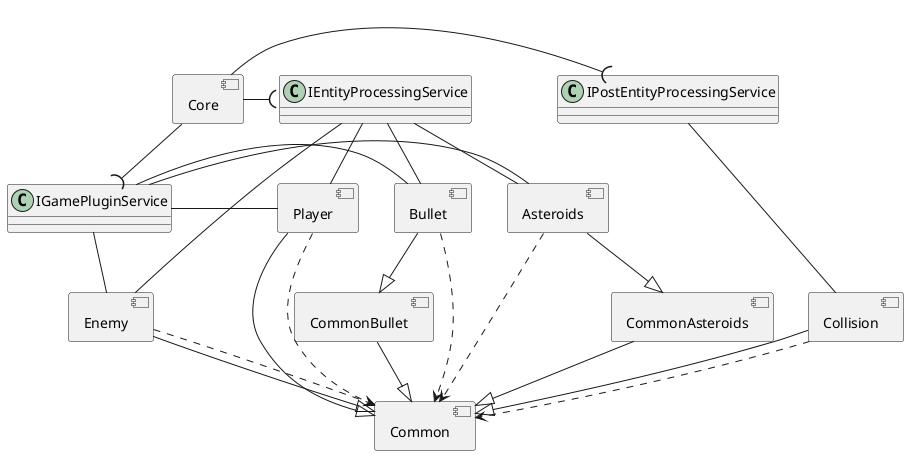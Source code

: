 @startuml
'https://plantuml.com/component-diagram

component Common {
}

component CommonAsteroids {
}

component CommonBullet {
}

CommonAsteroids -down-|> Common
CommonBullet -down-|> Common

component Core {
}

component Asteroids {
}

Asteroids -down-|> CommonAsteroids

component Bullet {
}

Bullet -down-|> CommonBullet

component Collision {
}

Collision -down-|> Common

component Enemy {
}

Enemy -down-|> Common

component Player {
}

Player -down-|> Common

Asteroids ..> Common
Bullet ..> Common
Collision ..> Common
Enemy ..> Common
Player ..> Common


' Lollipop relations between components
Core -right-( IEntityProcessingService
Core -right-( IGamePluginService
Core -right-( IPostEntityProcessingService

Asteroids -up- IEntityProcessingService
Asteroids -left- IGamePluginService
Bullet -left- IEntityProcessingService
Bullet -left- IGamePluginService
Enemy -left- IEntityProcessingService
Enemy -left- IGamePluginService
Player -left- IEntityProcessingService
Player -left- IGamePluginService

Collision -left- IPostEntityProcessingService

@enduml